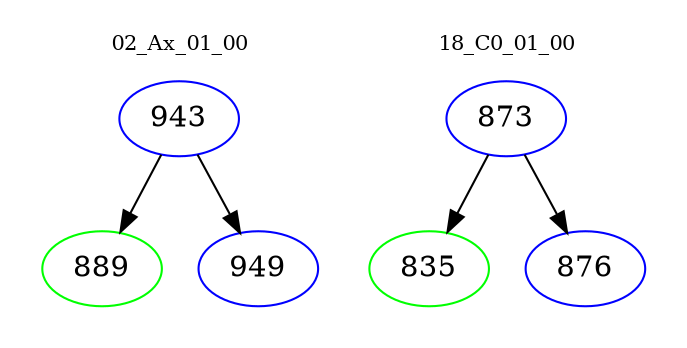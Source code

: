 digraph{
subgraph cluster_0 {
color = white
label = "02_Ax_01_00";
fontsize=10;
T0_943 [label="943", color="blue"]
T0_943 -> T0_889 [color="black"]
T0_889 [label="889", color="green"]
T0_943 -> T0_949 [color="black"]
T0_949 [label="949", color="blue"]
}
subgraph cluster_1 {
color = white
label = "18_C0_01_00";
fontsize=10;
T1_873 [label="873", color="blue"]
T1_873 -> T1_835 [color="black"]
T1_835 [label="835", color="green"]
T1_873 -> T1_876 [color="black"]
T1_876 [label="876", color="blue"]
}
}
